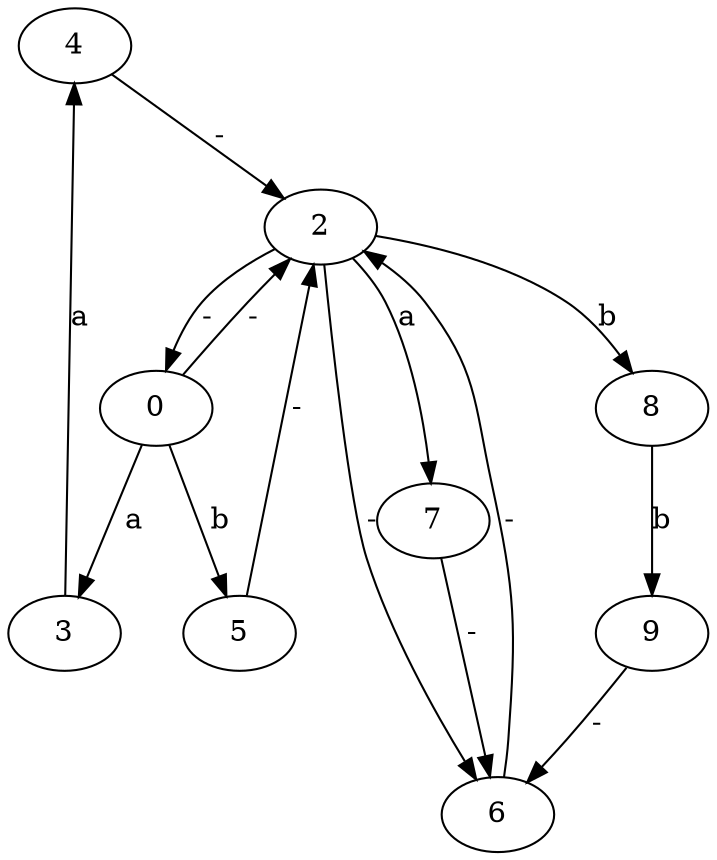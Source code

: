 // NFA
digraph {
	4 [label=4]
	2 [label=2]
	3 [label=3]
	0 [label=0]
	5 [label=5]
	7 [label=7]
	6 [label=6]
	9 [label=9]
	8 [label=8]
	4 -> 2 [label="-"]
	3 -> 4 [label=a]
	0 -> 3 [label=a]
	5 -> 2 [label="-"]
	0 -> 5 [label=b]
	0 -> 2 [label="-"]
	2 -> 0 [label="-"]
	7 -> 6 [label="-"]
	2 -> 7 [label=a]
	9 -> 6 [label="-"]
	8 -> 9 [label=b]
	2 -> 8 [label=b]
	2 -> 6 [label="-"]
	6 -> 2 [label="-"]
}
